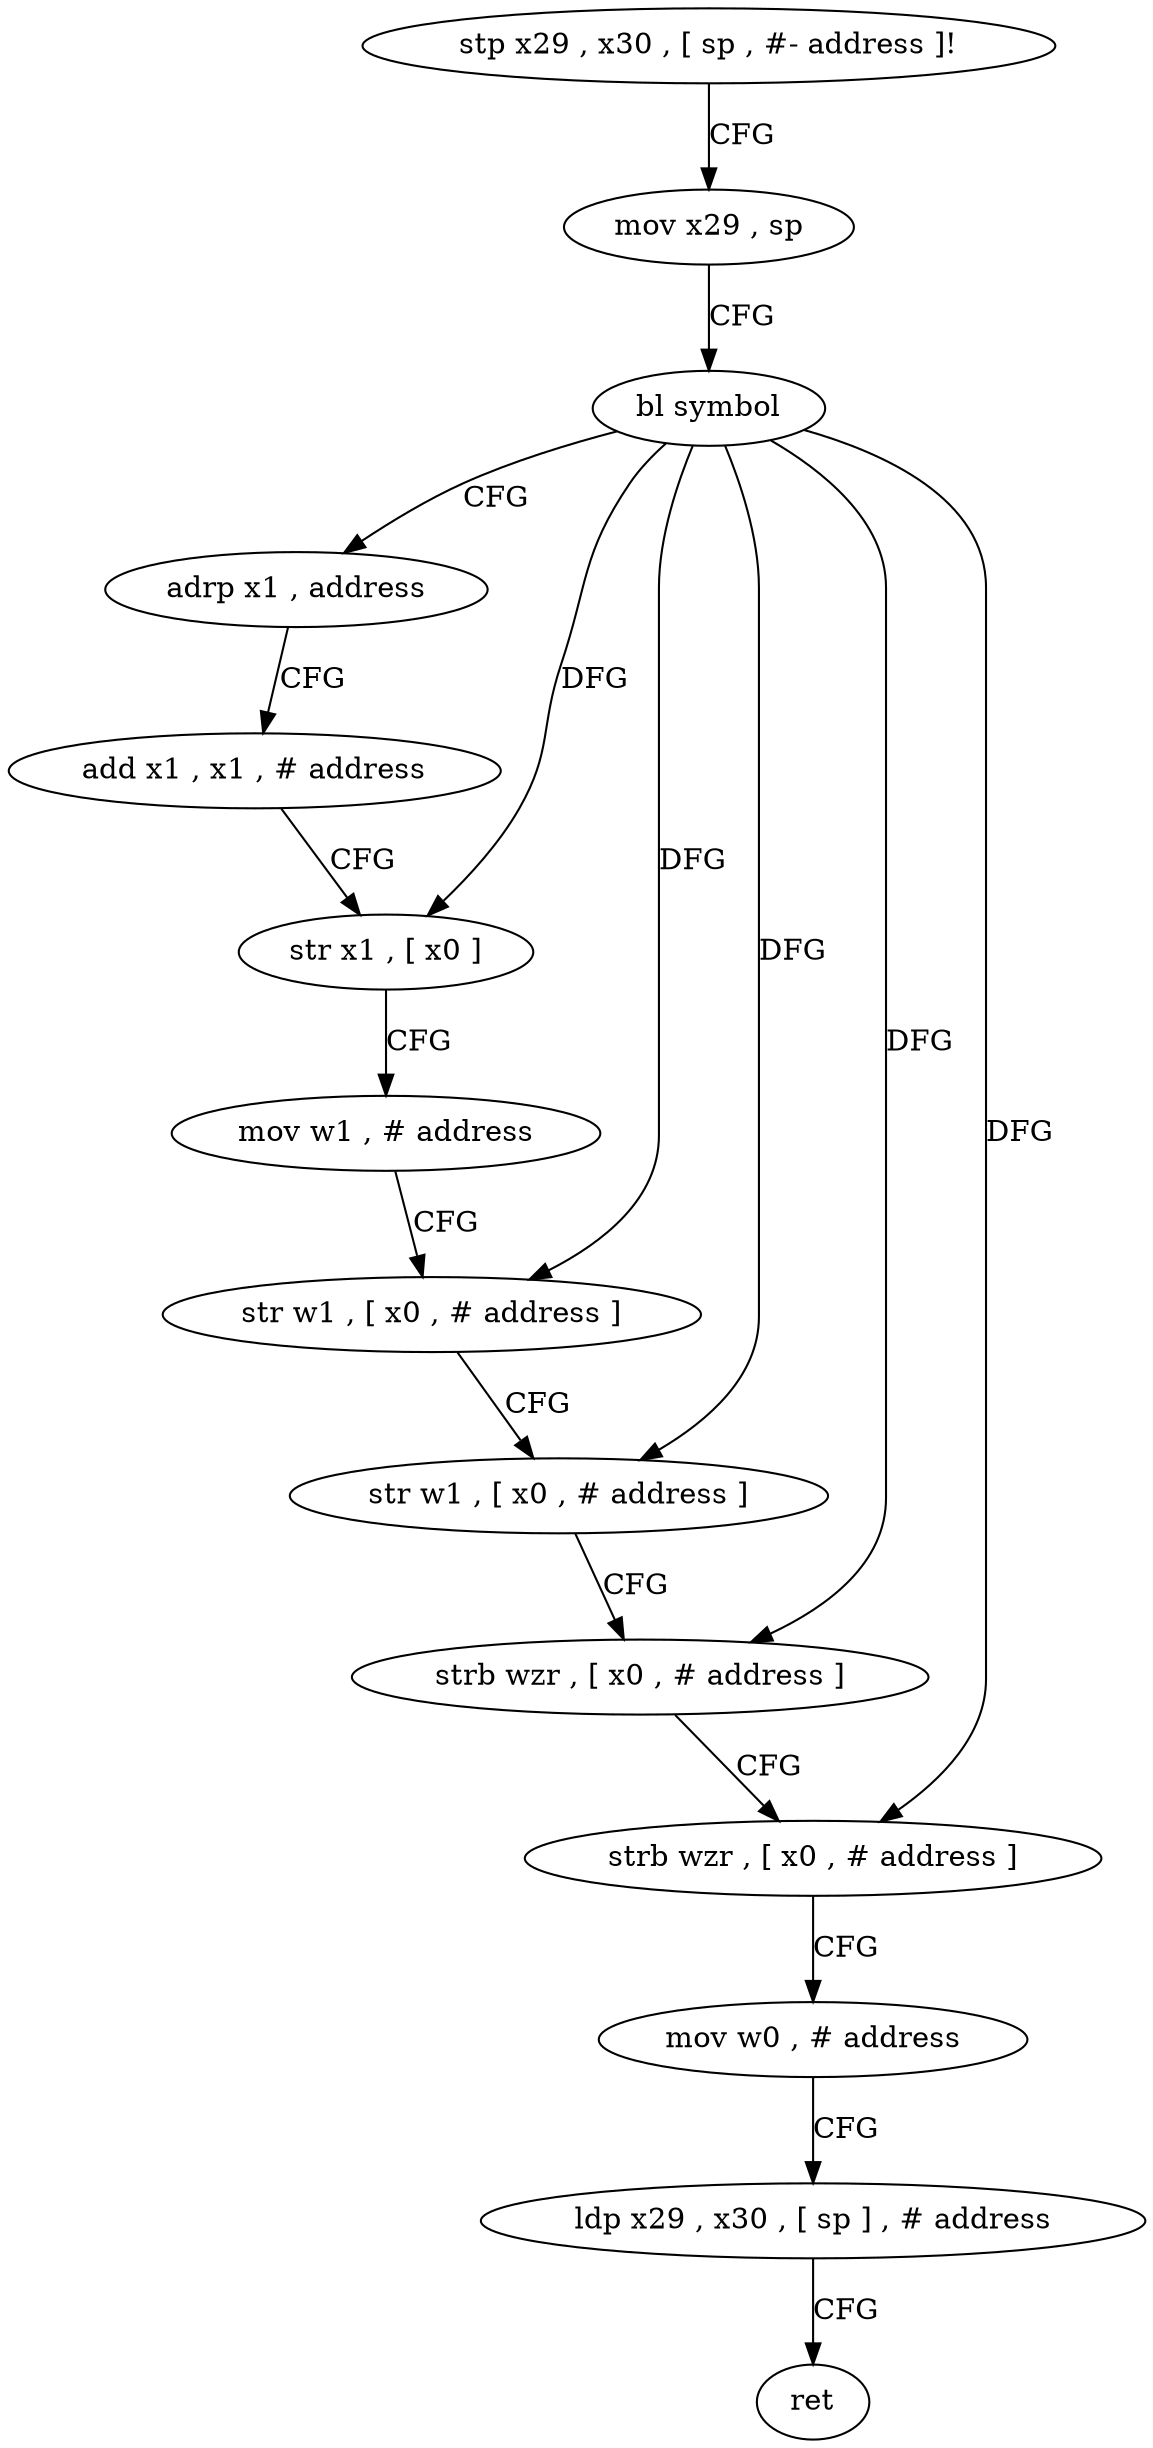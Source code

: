 digraph "func" {
"4254292" [label = "stp x29 , x30 , [ sp , #- address ]!" ]
"4254296" [label = "mov x29 , sp" ]
"4254300" [label = "bl symbol" ]
"4254304" [label = "adrp x1 , address" ]
"4254308" [label = "add x1 , x1 , # address" ]
"4254312" [label = "str x1 , [ x0 ]" ]
"4254316" [label = "mov w1 , # address" ]
"4254320" [label = "str w1 , [ x0 , # address ]" ]
"4254324" [label = "str w1 , [ x0 , # address ]" ]
"4254328" [label = "strb wzr , [ x0 , # address ]" ]
"4254332" [label = "strb wzr , [ x0 , # address ]" ]
"4254336" [label = "mov w0 , # address" ]
"4254340" [label = "ldp x29 , x30 , [ sp ] , # address" ]
"4254344" [label = "ret" ]
"4254292" -> "4254296" [ label = "CFG" ]
"4254296" -> "4254300" [ label = "CFG" ]
"4254300" -> "4254304" [ label = "CFG" ]
"4254300" -> "4254312" [ label = "DFG" ]
"4254300" -> "4254320" [ label = "DFG" ]
"4254300" -> "4254324" [ label = "DFG" ]
"4254300" -> "4254328" [ label = "DFG" ]
"4254300" -> "4254332" [ label = "DFG" ]
"4254304" -> "4254308" [ label = "CFG" ]
"4254308" -> "4254312" [ label = "CFG" ]
"4254312" -> "4254316" [ label = "CFG" ]
"4254316" -> "4254320" [ label = "CFG" ]
"4254320" -> "4254324" [ label = "CFG" ]
"4254324" -> "4254328" [ label = "CFG" ]
"4254328" -> "4254332" [ label = "CFG" ]
"4254332" -> "4254336" [ label = "CFG" ]
"4254336" -> "4254340" [ label = "CFG" ]
"4254340" -> "4254344" [ label = "CFG" ]
}
